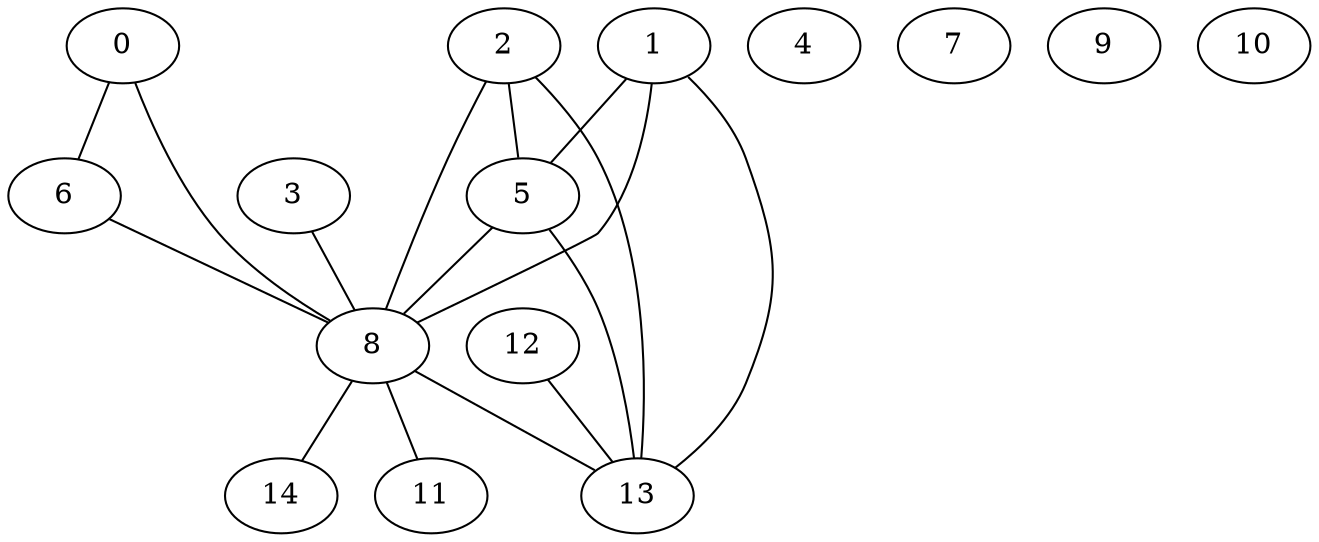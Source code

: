 graph g {0;1;2;3;4;5;6;7;8;9;10;11;12;13;14;0 -- 6;0 -- 8;1 -- 5;1 -- 8;1 -- 13;2 -- 5;2 -- 8;2 -- 13;3 -- 8;5 -- 8;5 -- 13;6 -- 8;8 -- 11;8 -- 13;8 -- 14;12 -- 13;}